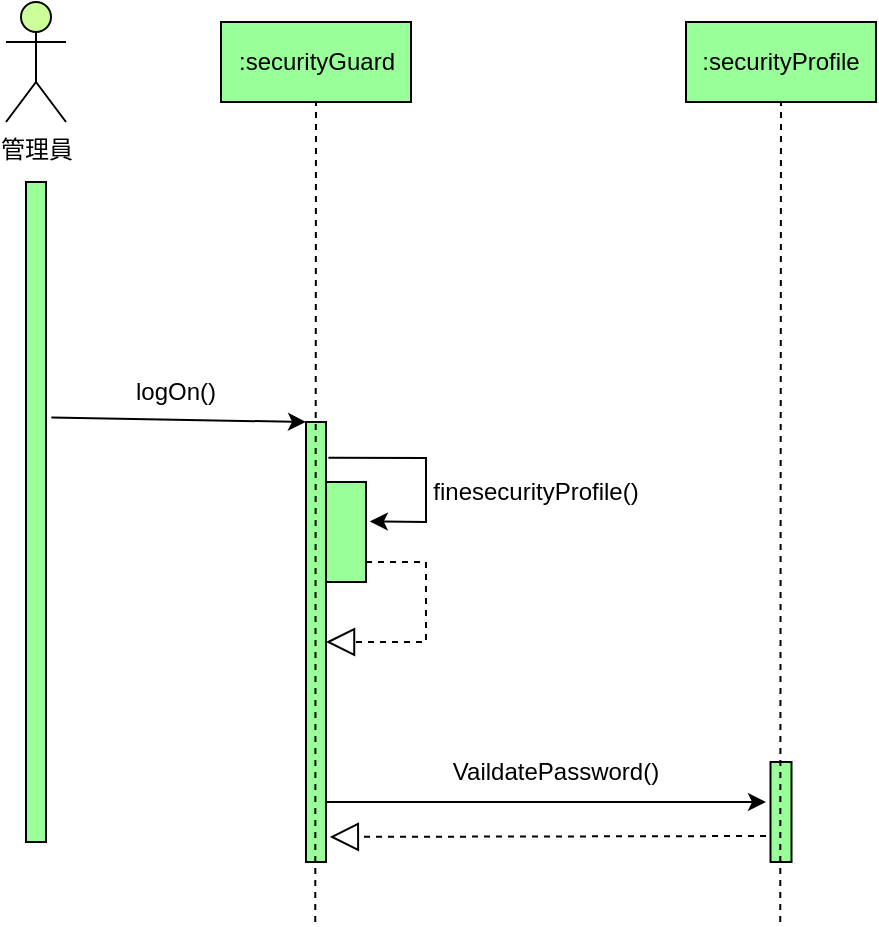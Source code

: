 <mxfile version="22.1.11" type="github">
  <diagram name="第1頁" id="g196Z8ZgZ3TDZdJJrRU8">
    <mxGraphModel dx="344" dy="574" grid="1" gridSize="10" guides="1" tooltips="1" connect="1" arrows="1" fold="1" page="1" pageScale="1" pageWidth="827" pageHeight="1169" math="0" shadow="0">
      <root>
        <mxCell id="0" />
        <mxCell id="1" parent="0" />
        <mxCell id="2_2iV95eJiY7F5BEkWWC-16" value="" style="rounded=0;whiteSpace=wrap;html=1;fillColor=#99FF99;" vertex="1" parent="1">
          <mxGeometry x="462.25" y="490" width="10.5" height="50" as="geometry" />
        </mxCell>
        <mxCell id="2_2iV95eJiY7F5BEkWWC-1" value="管理員" style="shape=umlActor;verticalLabelPosition=bottom;verticalAlign=top;html=1;outlineConnect=0;fillColor=#CCFF99;" vertex="1" parent="1">
          <mxGeometry x="80" y="110" width="30" height="60" as="geometry" />
        </mxCell>
        <mxCell id="2_2iV95eJiY7F5BEkWWC-2" value="" style="rounded=0;whiteSpace=wrap;html=1;fillColor=#99FF99;" vertex="1" parent="1">
          <mxGeometry x="90" y="200" width="10" height="330" as="geometry" />
        </mxCell>
        <mxCell id="2_2iV95eJiY7F5BEkWWC-3" value="" style="rounded=0;whiteSpace=wrap;html=1;fillColor=#99FF99;" vertex="1" parent="1">
          <mxGeometry x="230" y="320" width="10" height="220" as="geometry" />
        </mxCell>
        <mxCell id="2_2iV95eJiY7F5BEkWWC-4" value="" style="endArrow=classic;html=1;rounded=0;exitX=1.267;exitY=0.357;exitDx=0;exitDy=0;exitPerimeter=0;" edge="1" parent="1" source="2_2iV95eJiY7F5BEkWWC-2">
          <mxGeometry width="50" height="50" relative="1" as="geometry">
            <mxPoint x="190" y="370" as="sourcePoint" />
            <mxPoint x="230" y="320" as="targetPoint" />
          </mxGeometry>
        </mxCell>
        <mxCell id="2_2iV95eJiY7F5BEkWWC-5" value=":securityGuard" style="rounded=0;whiteSpace=wrap;html=1;fillColor=#99FF99;" vertex="1" parent="1">
          <mxGeometry x="187.5" y="120" width="95" height="40" as="geometry" />
        </mxCell>
        <mxCell id="2_2iV95eJiY7F5BEkWWC-6" value="" style="endArrow=none;dashed=1;html=1;rounded=0;entryX=0.5;entryY=1;entryDx=0;entryDy=0;" edge="1" parent="1" target="2_2iV95eJiY7F5BEkWWC-5">
          <mxGeometry width="50" height="50" relative="1" as="geometry">
            <mxPoint x="234.63" y="570" as="sourcePoint" />
            <mxPoint x="234.63" y="430" as="targetPoint" />
          </mxGeometry>
        </mxCell>
        <mxCell id="2_2iV95eJiY7F5BEkWWC-7" value="" style="rounded=0;whiteSpace=wrap;html=1;fillColor=#99FF99;" vertex="1" parent="1">
          <mxGeometry x="240" y="350" width="20" height="50" as="geometry" />
        </mxCell>
        <mxCell id="2_2iV95eJiY7F5BEkWWC-8" value="" style="endArrow=classic;html=1;rounded=0;exitX=1.119;exitY=0.081;exitDx=0;exitDy=0;exitPerimeter=0;entryX=1.096;entryY=0.394;entryDx=0;entryDy=0;entryPerimeter=0;" edge="1" parent="1" source="2_2iV95eJiY7F5BEkWWC-3" target="2_2iV95eJiY7F5BEkWWC-7">
          <mxGeometry width="50" height="50" relative="1" as="geometry">
            <mxPoint x="260" y="330" as="sourcePoint" />
            <mxPoint x="290" y="380" as="targetPoint" />
            <Array as="points">
              <mxPoint x="290" y="338" />
              <mxPoint x="290" y="370" />
            </Array>
          </mxGeometry>
        </mxCell>
        <mxCell id="2_2iV95eJiY7F5BEkWWC-9" value=":securityProfile" style="rounded=0;whiteSpace=wrap;html=1;fillColor=#99FF99;" vertex="1" parent="1">
          <mxGeometry x="420" y="120" width="95" height="40" as="geometry" />
        </mxCell>
        <mxCell id="2_2iV95eJiY7F5BEkWWC-10" value="finesecurityProfile()" style="text;strokeColor=none;align=center;fillColor=none;html=1;verticalAlign=middle;whiteSpace=wrap;rounded=0;" vertex="1" parent="1">
          <mxGeometry x="290" y="340" width="110" height="30" as="geometry" />
        </mxCell>
        <mxCell id="2_2iV95eJiY7F5BEkWWC-15" value="" style="endArrow=none;dashed=1;html=1;rounded=0;entryX=0.5;entryY=1;entryDx=0;entryDy=0;movable=0;resizable=0;rotatable=0;deletable=0;editable=0;locked=1;connectable=0;" edge="1" parent="1">
          <mxGeometry width="50" height="50" relative="1" as="geometry">
            <mxPoint x="467.13" y="570" as="sourcePoint" />
            <mxPoint x="467.5" y="160" as="targetPoint" />
          </mxGeometry>
        </mxCell>
        <mxCell id="2_2iV95eJiY7F5BEkWWC-19" value="" style="endArrow=classic;html=1;rounded=0;" edge="1" parent="1">
          <mxGeometry width="50" height="50" relative="1" as="geometry">
            <mxPoint x="240" y="510" as="sourcePoint" />
            <mxPoint x="460" y="510" as="targetPoint" />
          </mxGeometry>
        </mxCell>
        <mxCell id="2_2iV95eJiY7F5BEkWWC-20" value="VaildatePassword()" style="text;strokeColor=none;align=center;fillColor=none;html=1;verticalAlign=middle;whiteSpace=wrap;rounded=0;" vertex="1" parent="1">
          <mxGeometry x="300" y="480" width="110" height="30" as="geometry" />
        </mxCell>
        <mxCell id="2_2iV95eJiY7F5BEkWWC-22" value="" style="endArrow=block;dashed=1;endFill=0;endSize=12;html=1;rounded=0;entryX=1;entryY=0.5;entryDx=0;entryDy=0;" edge="1" parent="1" target="2_2iV95eJiY7F5BEkWWC-3">
          <mxGeometry width="160" relative="1" as="geometry">
            <mxPoint x="260" y="390" as="sourcePoint" />
            <mxPoint x="290" y="460" as="targetPoint" />
            <Array as="points">
              <mxPoint x="290" y="390" />
              <mxPoint x="290" y="430" />
            </Array>
          </mxGeometry>
        </mxCell>
        <mxCell id="2_2iV95eJiY7F5BEkWWC-24" value="" style="endArrow=block;dashed=1;endFill=0;endSize=12;html=1;rounded=0;entryX=1.193;entryY=0.943;entryDx=0;entryDy=0;entryPerimeter=0;" edge="1" parent="1" target="2_2iV95eJiY7F5BEkWWC-3">
          <mxGeometry width="160" relative="1" as="geometry">
            <mxPoint x="460" y="527" as="sourcePoint" />
            <mxPoint x="410" y="390" as="targetPoint" />
          </mxGeometry>
        </mxCell>
        <mxCell id="2_2iV95eJiY7F5BEkWWC-25" value="logOn()" style="text;strokeColor=none;align=center;fillColor=none;html=1;verticalAlign=middle;whiteSpace=wrap;rounded=0;" vertex="1" parent="1">
          <mxGeometry x="110" y="290" width="110" height="30" as="geometry" />
        </mxCell>
      </root>
    </mxGraphModel>
  </diagram>
</mxfile>
